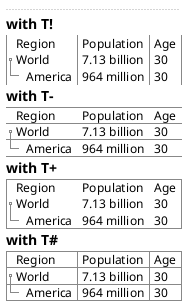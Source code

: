 @startsalt
{
    ..
    == with T!
    {T!
        +Region     | Population    | Age
        + World     | 7.13 billion  | 30
        ++ America  | 964 million   | 30
    }
    == with T-
    {T-
        +Region     | Population    | Age
        + World     | 7.13 billion  | 30
        ++ America  | 964 million   | 30
    }
    == with T+
    {T+
        +Region     | Population    | Age
        + World     | 7.13 billion  | 30
        ++ America  | 964 million   | 30
    }
    == with T#
    {T#
        +Region     | Population    | Age
        + World     | 7.13 billion  | 30
        ++ America  | 964 million   | 30
    }
}
@endsalt